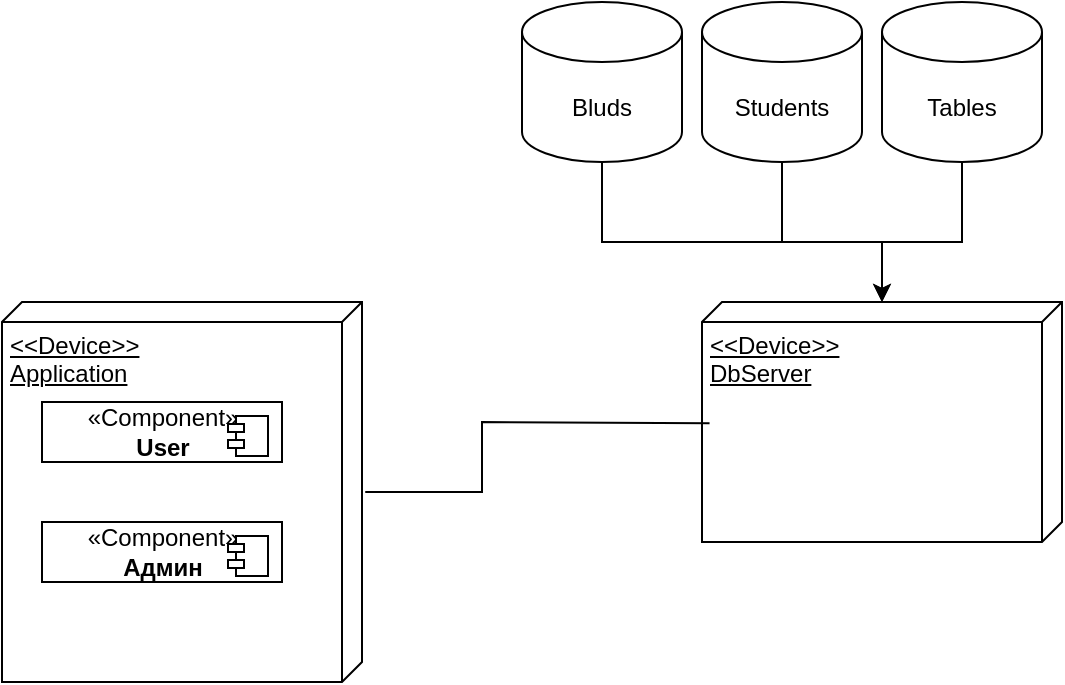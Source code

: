 <mxfile version="21.2.2" type="device" pages="2">
  <diagram name="Страница 1" id="2rOCl_8TKVGF28P0EThd">
    <mxGraphModel dx="1290" dy="549" grid="1" gridSize="10" guides="1" tooltips="1" connect="1" arrows="1" fold="1" page="1" pageScale="1" pageWidth="827" pageHeight="1169" math="0" shadow="0">
      <root>
        <mxCell id="0" />
        <mxCell id="1" parent="0" />
        <mxCell id="3ZQ9HnF1xHbl16b32K3Q-1" value="&amp;lt;&amp;lt;Device&amp;gt;&amp;gt;&lt;br&gt;Application" style="verticalAlign=top;align=left;spacingTop=8;spacingLeft=2;spacingRight=12;shape=cube;size=10;direction=south;fontStyle=4;html=1;" parent="1" vertex="1">
          <mxGeometry x="210" y="220" width="180" height="190" as="geometry" />
        </mxCell>
        <mxCell id="3ZQ9HnF1xHbl16b32K3Q-2" value="&amp;lt;&amp;lt;Device&amp;gt;&amp;gt;&lt;br&gt;DbServer" style="verticalAlign=top;align=left;spacingTop=8;spacingLeft=2;spacingRight=12;shape=cube;size=10;direction=south;fontStyle=4;html=1;" parent="1" vertex="1">
          <mxGeometry x="560" y="220" width="180" height="120" as="geometry" />
        </mxCell>
        <mxCell id="3ZQ9HnF1xHbl16b32K3Q-4" value="" style="edgeStyle=orthogonalEdgeStyle;rounded=0;orthogonalLoop=1;jettySize=auto;html=1;" parent="1" source="3ZQ9HnF1xHbl16b32K3Q-3" target="3ZQ9HnF1xHbl16b32K3Q-2" edge="1">
          <mxGeometry relative="1" as="geometry">
            <Array as="points">
              <mxPoint x="690" y="190" />
              <mxPoint x="650" y="190" />
            </Array>
          </mxGeometry>
        </mxCell>
        <mxCell id="3ZQ9HnF1xHbl16b32K3Q-3" value="Tables" style="shape=cylinder3;whiteSpace=wrap;html=1;boundedLbl=1;backgroundOutline=1;size=15;" parent="1" vertex="1">
          <mxGeometry x="650" y="70" width="80" height="80" as="geometry" />
        </mxCell>
        <mxCell id="3ZQ9HnF1xHbl16b32K3Q-6" value="" style="edgeStyle=orthogonalEdgeStyle;rounded=0;orthogonalLoop=1;jettySize=auto;html=1;" parent="1" source="3ZQ9HnF1xHbl16b32K3Q-5" target="3ZQ9HnF1xHbl16b32K3Q-2" edge="1">
          <mxGeometry relative="1" as="geometry">
            <Array as="points">
              <mxPoint x="600" y="190" />
              <mxPoint x="650" y="190" />
            </Array>
          </mxGeometry>
        </mxCell>
        <mxCell id="3ZQ9HnF1xHbl16b32K3Q-5" value="Students" style="shape=cylinder3;whiteSpace=wrap;html=1;boundedLbl=1;backgroundOutline=1;size=15;" parent="1" vertex="1">
          <mxGeometry x="560" y="70" width="80" height="80" as="geometry" />
        </mxCell>
        <mxCell id="3ZQ9HnF1xHbl16b32K3Q-7" value="Bluds" style="shape=cylinder3;whiteSpace=wrap;html=1;boundedLbl=1;backgroundOutline=1;size=15;" parent="1" vertex="1">
          <mxGeometry x="470" y="70" width="80" height="80" as="geometry" />
        </mxCell>
        <mxCell id="3ZQ9HnF1xHbl16b32K3Q-8" value="" style="endArrow=none;html=1;rounded=0;entryX=0.5;entryY=1;entryDx=0;entryDy=0;entryPerimeter=0;" parent="1" target="3ZQ9HnF1xHbl16b32K3Q-7" edge="1">
          <mxGeometry width="50" height="50" relative="1" as="geometry">
            <mxPoint x="600" y="190" as="sourcePoint" />
            <mxPoint x="470" y="250" as="targetPoint" />
            <Array as="points">
              <mxPoint x="510" y="190" />
            </Array>
          </mxGeometry>
        </mxCell>
        <mxCell id="3ZQ9HnF1xHbl16b32K3Q-9" value="" style="endArrow=none;html=1;rounded=0;exitX=0.5;exitY=-0.009;exitDx=0;exitDy=0;exitPerimeter=0;entryX=0.505;entryY=0.979;entryDx=0;entryDy=0;entryPerimeter=0;" parent="1" source="3ZQ9HnF1xHbl16b32K3Q-1" target="3ZQ9HnF1xHbl16b32K3Q-2" edge="1">
          <mxGeometry width="50" height="50" relative="1" as="geometry">
            <mxPoint x="400" y="290" as="sourcePoint" />
            <mxPoint x="450" y="240" as="targetPoint" />
            <Array as="points">
              <mxPoint x="450" y="315" />
              <mxPoint x="450" y="280" />
            </Array>
          </mxGeometry>
        </mxCell>
        <mxCell id="3ZQ9HnF1xHbl16b32K3Q-10" value="«Component»&lt;br&gt;&lt;b&gt;User&lt;/b&gt;" style="html=1;dropTarget=0;" parent="1" vertex="1">
          <mxGeometry x="230" y="270" width="120" height="30" as="geometry" />
        </mxCell>
        <mxCell id="3ZQ9HnF1xHbl16b32K3Q-11" value="" style="shape=module;jettyWidth=8;jettyHeight=4;" parent="3ZQ9HnF1xHbl16b32K3Q-10" vertex="1">
          <mxGeometry x="1" width="20" height="20" relative="1" as="geometry">
            <mxPoint x="-27" y="7" as="offset" />
          </mxGeometry>
        </mxCell>
        <mxCell id="3ZQ9HnF1xHbl16b32K3Q-12" value="«Component»&lt;br&gt;&lt;b&gt;Админ&lt;/b&gt;" style="html=1;dropTarget=0;" parent="1" vertex="1">
          <mxGeometry x="230" y="330" width="120" height="30" as="geometry" />
        </mxCell>
        <mxCell id="3ZQ9HnF1xHbl16b32K3Q-13" value="" style="shape=module;jettyWidth=8;jettyHeight=4;" parent="3ZQ9HnF1xHbl16b32K3Q-12" vertex="1">
          <mxGeometry x="1" width="20" height="20" relative="1" as="geometry">
            <mxPoint x="-27" y="7" as="offset" />
          </mxGeometry>
        </mxCell>
      </root>
    </mxGraphModel>
  </diagram>
  <diagram id="VvdxNB6WyeY95ydT5057" name="Страница 2">
    <mxGraphModel dx="1290" dy="549" grid="1" gridSize="10" guides="1" tooltips="1" connect="1" arrows="1" fold="1" page="1" pageScale="1" pageWidth="827" pageHeight="1169" math="0" shadow="0">
      <root>
        <mxCell id="0" />
        <mxCell id="1" parent="0" />
      </root>
    </mxGraphModel>
  </diagram>
</mxfile>
